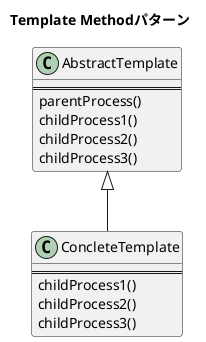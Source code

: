 @startuml

title Template Methodパターン

class AbstractTemplate {
  ====
  parentProcess()
  childProcess1()
  childProcess2()
  childProcess3()
}

class ConcleteTemplate {
  ====
  childProcess1()
  childProcess2()
  childProcess3()
}

AbstractTemplate <|-down- ConcleteTemplate

@enduml

@startuml

title Name

class Name {
  - firstName: String
  - lastName: String
  ====
  + fullName(): String
  - getFirstName(): String
  - getLastName(): String
  - buildName(): String
}

class JapaneseName {
  ====
}

class AmericanName {
  ====
}

Name <|-down- JapaneseName
Name <|-down- AmericanName

@enduml